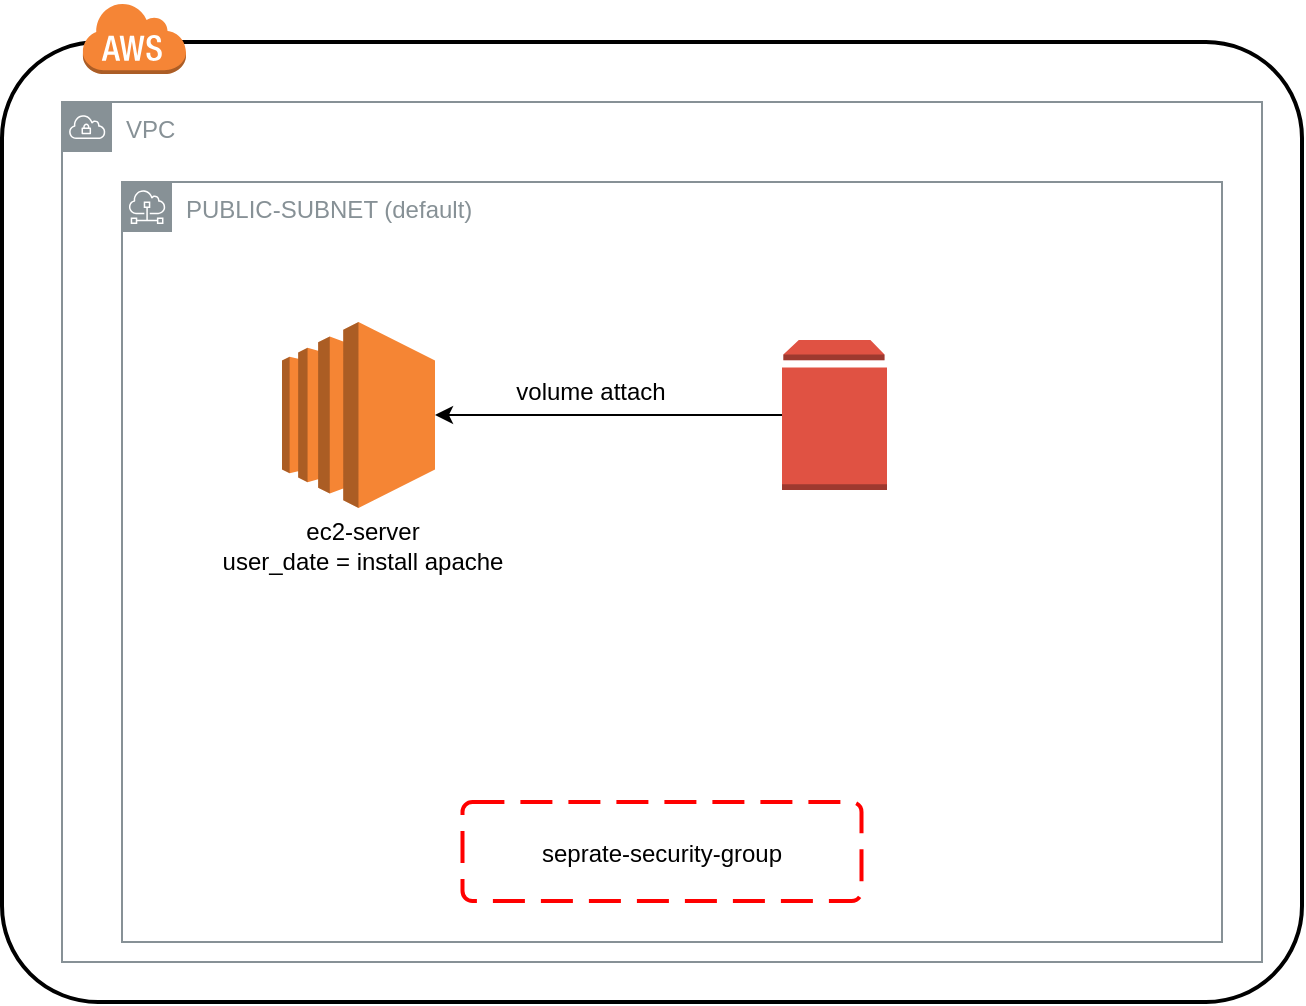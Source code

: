 <mxfile>
    <diagram id="E2dw805oqnkr8p7Qzv63" name="Page-1">
        <mxGraphModel dx="963" dy="480" grid="1" gridSize="10" guides="1" tooltips="1" connect="1" arrows="1" fold="1" page="1" pageScale="1" pageWidth="827" pageHeight="1169" math="0" shadow="0">
            <root>
                <mxCell id="0"/>
                <mxCell id="1" parent="0"/>
                <mxCell id="2" value="" style="rounded=1;arcSize=10;dashed=0;fillColor=none;gradientColor=none;strokeWidth=2;" vertex="1" parent="1">
                    <mxGeometry x="70" y="90" width="650" height="480" as="geometry"/>
                </mxCell>
                <mxCell id="3" value="" style="dashed=0;html=1;shape=mxgraph.aws3.cloud;fillColor=#F58536;gradientColor=none;dashed=0;" vertex="1" parent="1">
                    <mxGeometry x="110" y="70" width="52" height="36" as="geometry"/>
                </mxCell>
                <mxCell id="4" value="VPC" style="sketch=0;outlineConnect=0;gradientColor=none;html=1;whiteSpace=wrap;fontSize=12;fontStyle=0;shape=mxgraph.aws4.group;grIcon=mxgraph.aws4.group_vpc;strokeColor=#879196;fillColor=none;verticalAlign=top;align=left;spacingLeft=30;fontColor=#879196;dashed=0;" vertex="1" parent="1">
                    <mxGeometry x="100" y="120" width="600" height="430" as="geometry"/>
                </mxCell>
                <mxCell id="6" value="PUBLIC-SUBNET (default)" style="sketch=0;outlineConnect=0;gradientColor=none;html=1;whiteSpace=wrap;fontSize=12;fontStyle=0;shape=mxgraph.aws4.group;grIcon=mxgraph.aws4.group_subnet;strokeColor=#879196;fillColor=none;verticalAlign=top;align=left;spacingLeft=30;fontColor=#879196;dashed=0;" vertex="1" parent="1">
                    <mxGeometry x="130" y="160" width="550" height="380" as="geometry"/>
                </mxCell>
                <mxCell id="7" value="user_date = install apache" style="text;html=1;align=center;verticalAlign=middle;resizable=0;points=[];autosize=1;strokeColor=none;fillColor=none;" vertex="1" parent="1">
                    <mxGeometry x="170" y="335" width="160" height="30" as="geometry"/>
                </mxCell>
                <mxCell id="10" style="edgeStyle=none;html=1;" edge="1" parent="1" source="8" target="9">
                    <mxGeometry relative="1" as="geometry"/>
                </mxCell>
                <mxCell id="8" value="" style="outlineConnect=0;dashed=0;verticalLabelPosition=bottom;verticalAlign=top;align=center;html=1;shape=mxgraph.aws3.volume;fillColor=#E05243;gradientColor=none;" vertex="1" parent="1">
                    <mxGeometry x="460" y="239" width="52.5" height="75" as="geometry"/>
                </mxCell>
                <mxCell id="9" value="" style="outlineConnect=0;dashed=0;verticalLabelPosition=bottom;verticalAlign=top;align=center;html=1;shape=mxgraph.aws3.ec2;fillColor=#F58534;gradientColor=none;" vertex="1" parent="1">
                    <mxGeometry x="210" y="230" width="76.5" height="93" as="geometry"/>
                </mxCell>
                <mxCell id="11" value="volume attach" style="text;html=1;align=center;verticalAlign=middle;resizable=0;points=[];autosize=1;strokeColor=none;fillColor=none;" vertex="1" parent="1">
                    <mxGeometry x="314" y="250" width="100" height="30" as="geometry"/>
                </mxCell>
                <mxCell id="12" value="ec2-server&lt;br&gt;" style="text;html=1;align=center;verticalAlign=middle;resizable=0;points=[];autosize=1;strokeColor=none;fillColor=none;" vertex="1" parent="1">
                    <mxGeometry x="210" y="320" width="80" height="30" as="geometry"/>
                </mxCell>
                <mxCell id="13" value="seprate-security-group" style="rounded=1;arcSize=10;dashed=1;strokeColor=#ff0000;fillColor=none;gradientColor=none;dashPattern=8 4;strokeWidth=2;" vertex="1" parent="1">
                    <mxGeometry x="300.25" y="470" width="199.5" height="49.5" as="geometry"/>
                </mxCell>
            </root>
        </mxGraphModel>
    </diagram>
</mxfile>